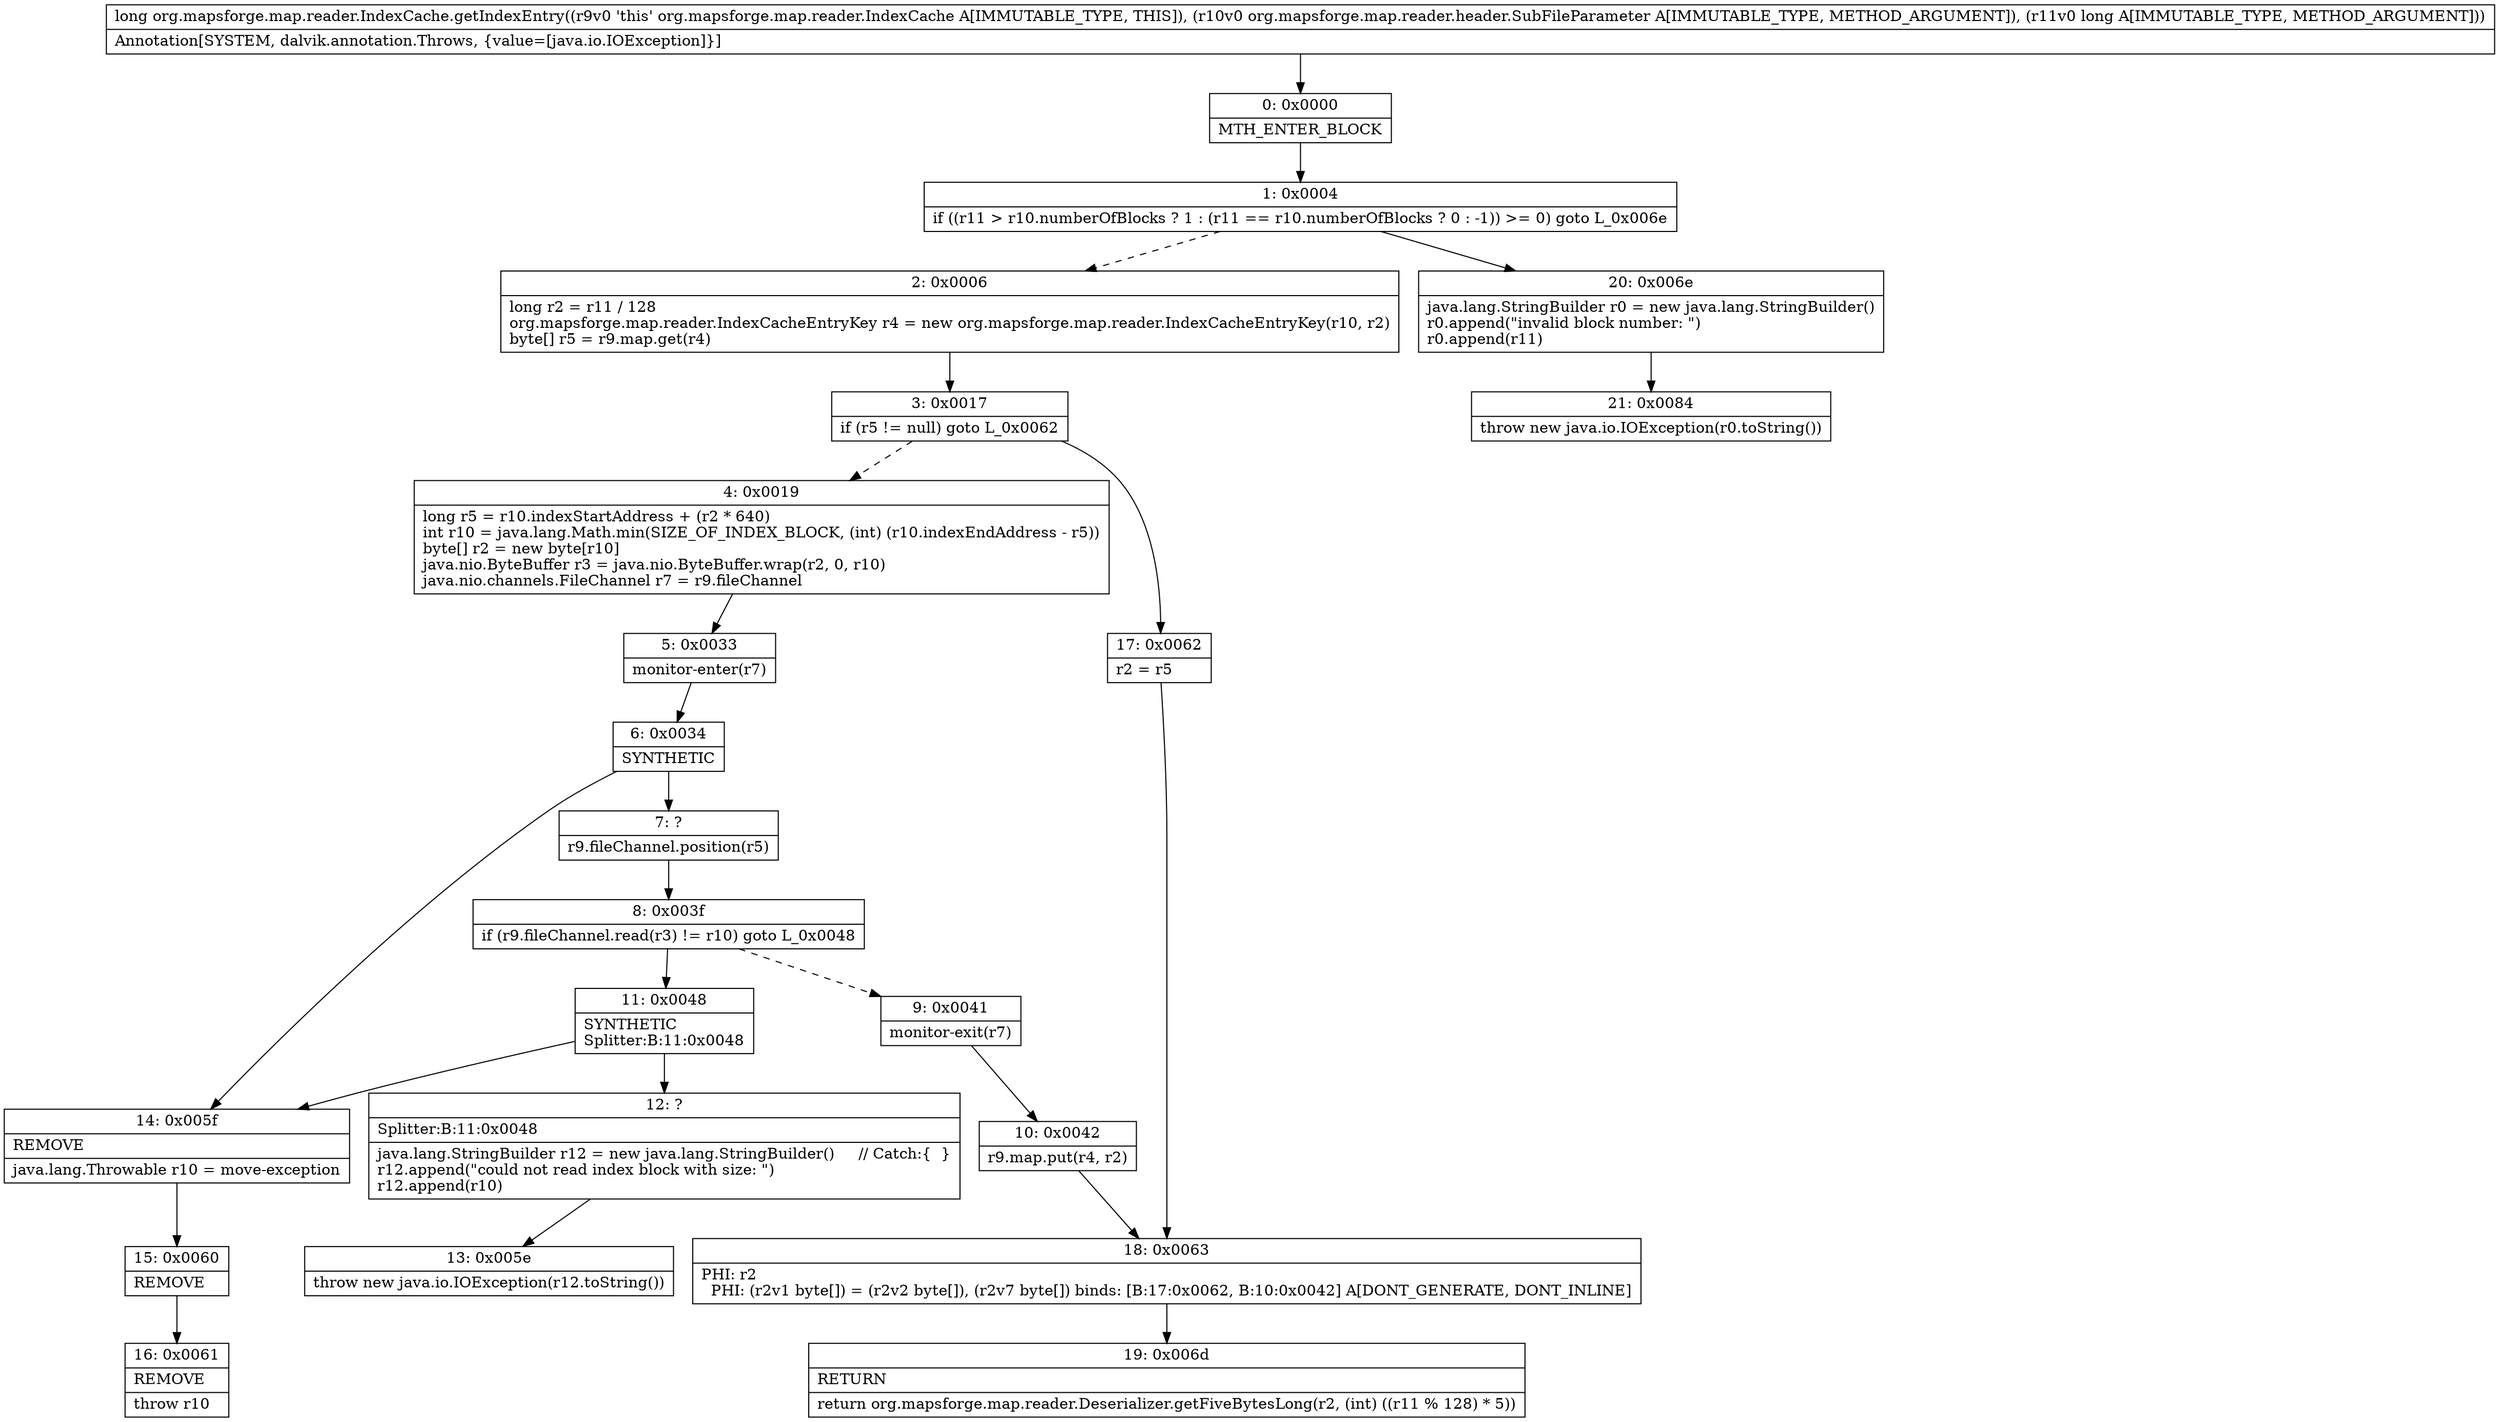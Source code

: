 digraph "CFG fororg.mapsforge.map.reader.IndexCache.getIndexEntry(Lorg\/mapsforge\/map\/reader\/header\/SubFileParameter;J)J" {
Node_0 [shape=record,label="{0\:\ 0x0000|MTH_ENTER_BLOCK\l}"];
Node_1 [shape=record,label="{1\:\ 0x0004|if ((r11 \> r10.numberOfBlocks ? 1 : (r11 == r10.numberOfBlocks ? 0 : \-1)) \>= 0) goto L_0x006e\l}"];
Node_2 [shape=record,label="{2\:\ 0x0006|long r2 = r11 \/ 128\lorg.mapsforge.map.reader.IndexCacheEntryKey r4 = new org.mapsforge.map.reader.IndexCacheEntryKey(r10, r2)\lbyte[] r5 = r9.map.get(r4)\l}"];
Node_3 [shape=record,label="{3\:\ 0x0017|if (r5 != null) goto L_0x0062\l}"];
Node_4 [shape=record,label="{4\:\ 0x0019|long r5 = r10.indexStartAddress + (r2 * 640)\lint r10 = java.lang.Math.min(SIZE_OF_INDEX_BLOCK, (int) (r10.indexEndAddress \- r5))\lbyte[] r2 = new byte[r10]\ljava.nio.ByteBuffer r3 = java.nio.ByteBuffer.wrap(r2, 0, r10)\ljava.nio.channels.FileChannel r7 = r9.fileChannel\l}"];
Node_5 [shape=record,label="{5\:\ 0x0033|monitor\-enter(r7)\l}"];
Node_6 [shape=record,label="{6\:\ 0x0034|SYNTHETIC\l}"];
Node_7 [shape=record,label="{7\:\ ?|r9.fileChannel.position(r5)\l}"];
Node_8 [shape=record,label="{8\:\ 0x003f|if (r9.fileChannel.read(r3) != r10) goto L_0x0048\l}"];
Node_9 [shape=record,label="{9\:\ 0x0041|monitor\-exit(r7)\l}"];
Node_10 [shape=record,label="{10\:\ 0x0042|r9.map.put(r4, r2)\l}"];
Node_11 [shape=record,label="{11\:\ 0x0048|SYNTHETIC\lSplitter:B:11:0x0048\l}"];
Node_12 [shape=record,label="{12\:\ ?|Splitter:B:11:0x0048\l|java.lang.StringBuilder r12 = new java.lang.StringBuilder()     \/\/ Catch:\{  \}\lr12.append(\"could not read index block with size: \")\lr12.append(r10)\l}"];
Node_13 [shape=record,label="{13\:\ 0x005e|throw new java.io.IOException(r12.toString())\l}"];
Node_14 [shape=record,label="{14\:\ 0x005f|REMOVE\l|java.lang.Throwable r10 = move\-exception\l}"];
Node_15 [shape=record,label="{15\:\ 0x0060|REMOVE\l}"];
Node_16 [shape=record,label="{16\:\ 0x0061|REMOVE\l|throw r10\l}"];
Node_17 [shape=record,label="{17\:\ 0x0062|r2 = r5\l}"];
Node_18 [shape=record,label="{18\:\ 0x0063|PHI: r2 \l  PHI: (r2v1 byte[]) = (r2v2 byte[]), (r2v7 byte[]) binds: [B:17:0x0062, B:10:0x0042] A[DONT_GENERATE, DONT_INLINE]\l}"];
Node_19 [shape=record,label="{19\:\ 0x006d|RETURN\l|return org.mapsforge.map.reader.Deserializer.getFiveBytesLong(r2, (int) ((r11 % 128) * 5))\l}"];
Node_20 [shape=record,label="{20\:\ 0x006e|java.lang.StringBuilder r0 = new java.lang.StringBuilder()\lr0.append(\"invalid block number: \")\lr0.append(r11)\l}"];
Node_21 [shape=record,label="{21\:\ 0x0084|throw new java.io.IOException(r0.toString())\l}"];
MethodNode[shape=record,label="{long org.mapsforge.map.reader.IndexCache.getIndexEntry((r9v0 'this' org.mapsforge.map.reader.IndexCache A[IMMUTABLE_TYPE, THIS]), (r10v0 org.mapsforge.map.reader.header.SubFileParameter A[IMMUTABLE_TYPE, METHOD_ARGUMENT]), (r11v0 long A[IMMUTABLE_TYPE, METHOD_ARGUMENT]))  | Annotation[SYSTEM, dalvik.annotation.Throws, \{value=[java.io.IOException]\}]\l}"];
MethodNode -> Node_0;
Node_0 -> Node_1;
Node_1 -> Node_2[style=dashed];
Node_1 -> Node_20;
Node_2 -> Node_3;
Node_3 -> Node_4[style=dashed];
Node_3 -> Node_17;
Node_4 -> Node_5;
Node_5 -> Node_6;
Node_6 -> Node_7;
Node_6 -> Node_14;
Node_7 -> Node_8;
Node_8 -> Node_9[style=dashed];
Node_8 -> Node_11;
Node_9 -> Node_10;
Node_10 -> Node_18;
Node_11 -> Node_12;
Node_11 -> Node_14;
Node_12 -> Node_13;
Node_14 -> Node_15;
Node_15 -> Node_16;
Node_17 -> Node_18;
Node_18 -> Node_19;
Node_20 -> Node_21;
}


